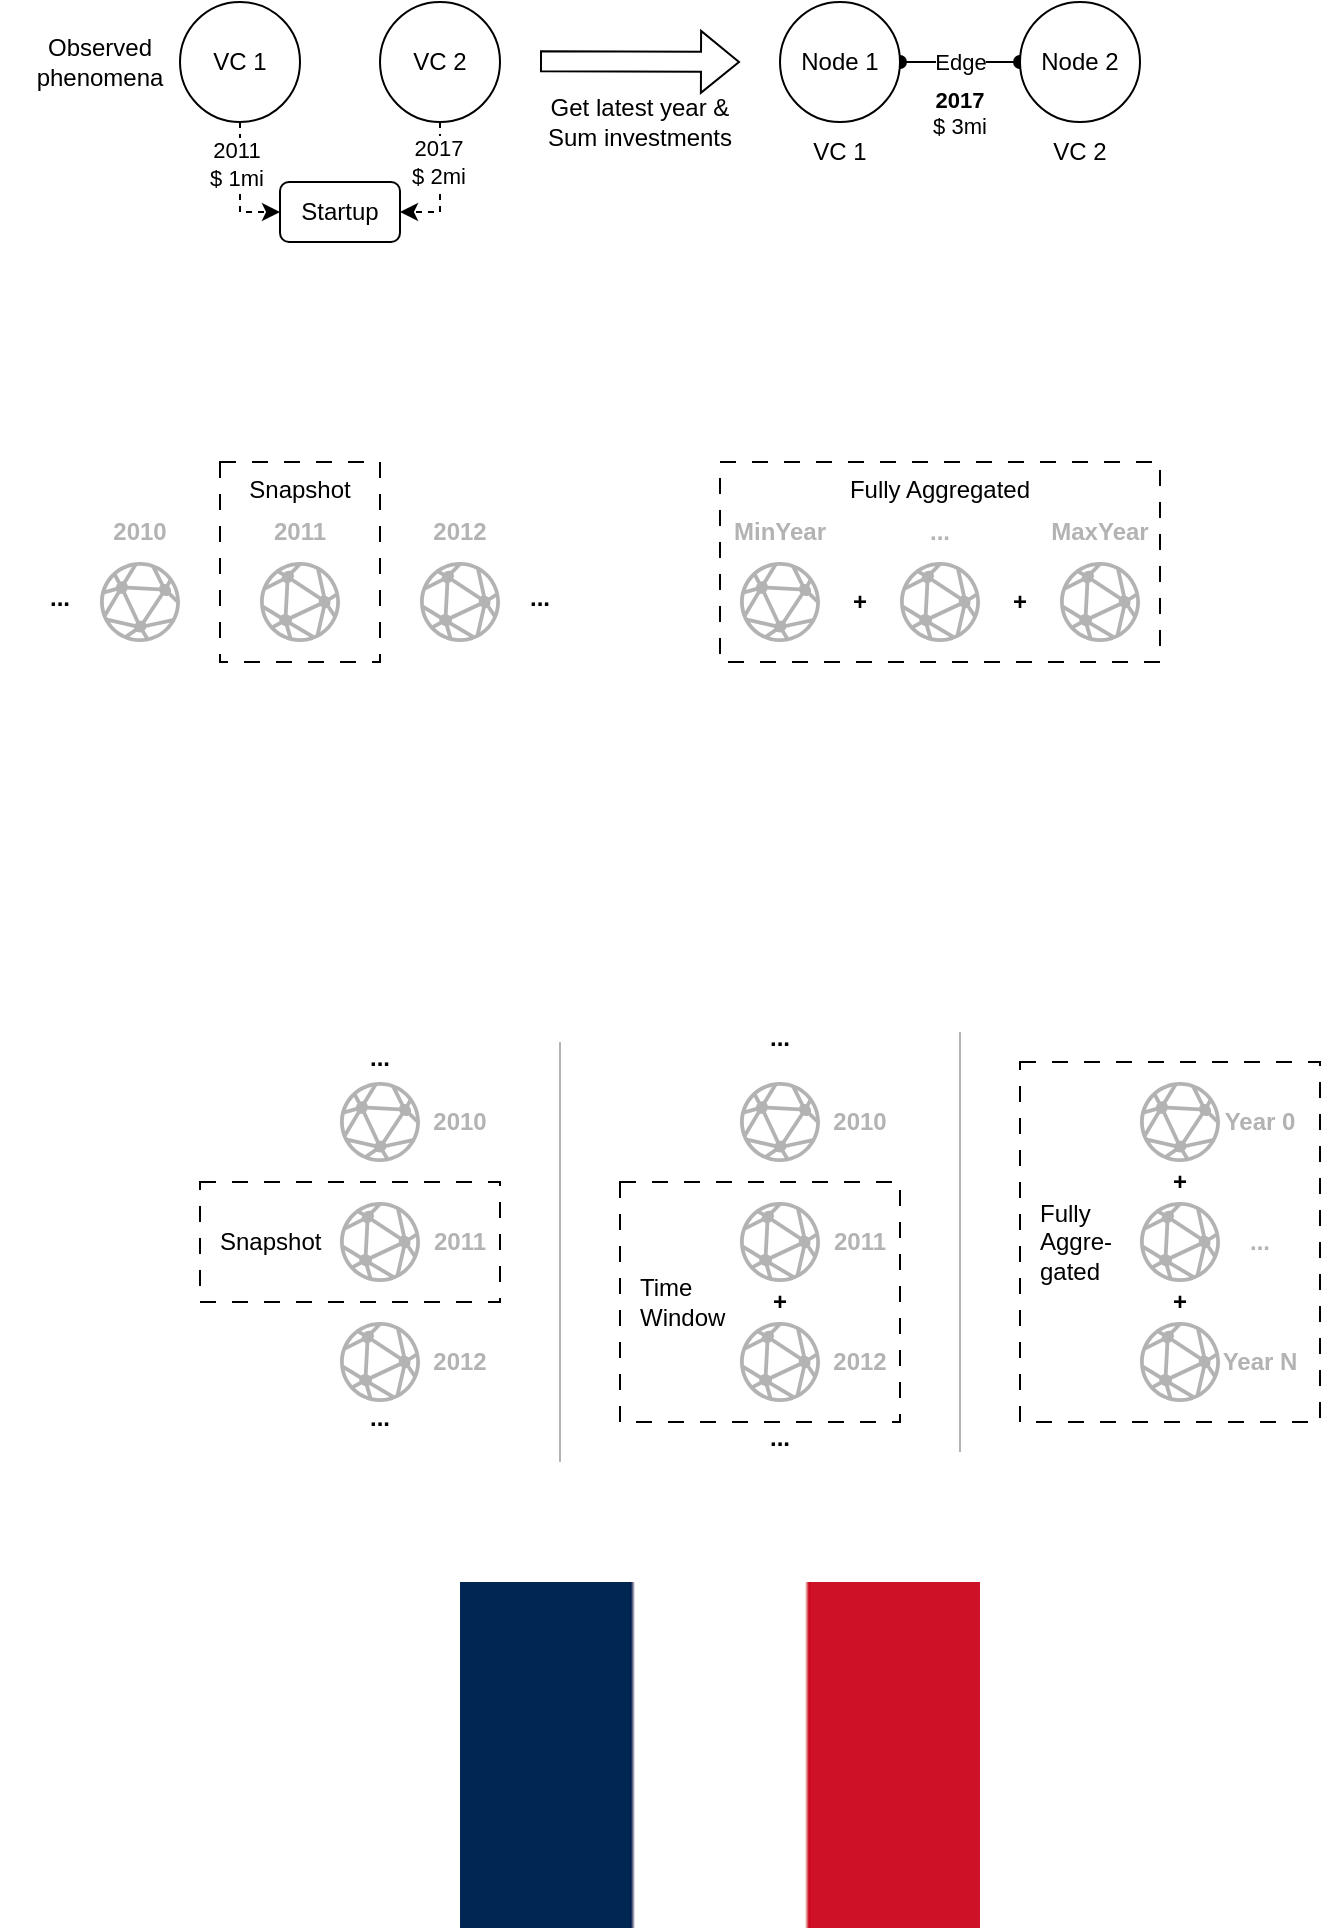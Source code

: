 <mxfile version="26.0.16">
  <diagram name="Page-1" id="Bj0_QASdARDf9qRqiEjv">
    <mxGraphModel dx="893" dy="519" grid="1" gridSize="10" guides="1" tooltips="1" connect="1" arrows="1" fold="1" page="1" pageScale="1" pageWidth="1169" pageHeight="827" math="0" shadow="0">
      <root>
        <mxCell id="0" />
        <mxCell id="1" parent="0" />
        <mxCell id="btaBWANVYXcahimvtC95-86" value="Fully&lt;div&gt;Aggre-&lt;/div&gt;&lt;div&gt;&lt;span style=&quot;background-color: transparent; color: light-dark(rgb(0, 0, 0), rgb(255, 255, 255));&quot;&gt;gated&lt;/span&gt;&lt;/div&gt;" style="rounded=0;whiteSpace=wrap;html=1;verticalAlign=middle;fillColor=none;dashed=1;dashPattern=8 8;align=left;spacingLeft=8;" vertex="1" parent="1">
          <mxGeometry x="700" y="850" width="150" height="180" as="geometry" />
        </mxCell>
        <mxCell id="btaBWANVYXcahimvtC95-52" value="Fully Aggregated" style="rounded=0;whiteSpace=wrap;html=1;verticalAlign=top;fillColor=none;dashed=1;dashPattern=8 8;" vertex="1" parent="1">
          <mxGeometry x="550" y="550" width="220" height="100" as="geometry" />
        </mxCell>
        <mxCell id="btaBWANVYXcahimvtC95-1" value="VC 2" style="ellipse;whiteSpace=wrap;html=1;aspect=fixed;" vertex="1" parent="1">
          <mxGeometry x="380" y="320" width="60" height="60" as="geometry" />
        </mxCell>
        <mxCell id="btaBWANVYXcahimvtC95-6" style="rounded=0;orthogonalLoop=1;jettySize=auto;html=1;edgeStyle=orthogonalEdgeStyle;entryX=0;entryY=0.5;entryDx=0;entryDy=0;dashed=1;" edge="1" parent="1" source="btaBWANVYXcahimvtC95-2" target="btaBWANVYXcahimvtC95-5">
          <mxGeometry relative="1" as="geometry" />
        </mxCell>
        <mxCell id="btaBWANVYXcahimvtC95-8" value="2011&lt;div&gt;$ 1mi&lt;/div&gt;" style="edgeLabel;html=1;align=center;verticalAlign=middle;resizable=0;points=[];" vertex="1" connectable="0" parent="btaBWANVYXcahimvtC95-6">
          <mxGeometry x="-0.216" relative="1" as="geometry">
            <mxPoint x="-2" y="-5" as="offset" />
          </mxGeometry>
        </mxCell>
        <mxCell id="btaBWANVYXcahimvtC95-2" value="VC 1" style="ellipse;whiteSpace=wrap;html=1;aspect=fixed;" vertex="1" parent="1">
          <mxGeometry x="280" y="320" width="60" height="60" as="geometry" />
        </mxCell>
        <mxCell id="btaBWANVYXcahimvtC95-5" value="Startup" style="shape=label;whiteSpace=wrap;html=1;fixedSize=1;rounded=1;" vertex="1" parent="1">
          <mxGeometry x="330" y="410" width="60" height="30" as="geometry" />
        </mxCell>
        <mxCell id="btaBWANVYXcahimvtC95-7" style="rounded=0;orthogonalLoop=1;jettySize=auto;html=1;edgeStyle=orthogonalEdgeStyle;entryX=1;entryY=0.5;entryDx=0;entryDy=0;dashed=1;" edge="1" parent="1" source="btaBWANVYXcahimvtC95-1" target="btaBWANVYXcahimvtC95-5">
          <mxGeometry relative="1" as="geometry">
            <mxPoint x="270" y="387" as="sourcePoint" />
            <mxPoint x="353" y="460" as="targetPoint" />
          </mxGeometry>
        </mxCell>
        <mxCell id="btaBWANVYXcahimvtC95-9" value="2017&lt;div&gt;$ 2mi&lt;/div&gt;" style="edgeLabel;html=1;align=center;verticalAlign=middle;resizable=0;points=[];" vertex="1" connectable="0" parent="btaBWANVYXcahimvtC95-7">
          <mxGeometry x="-0.174" relative="1" as="geometry">
            <mxPoint x="-1" y="-7" as="offset" />
          </mxGeometry>
        </mxCell>
        <mxCell id="btaBWANVYXcahimvtC95-11" style="edgeStyle=orthogonalEdgeStyle;rounded=0;orthogonalLoop=1;jettySize=auto;html=1;endArrow=oval;startFill=1;startArrow=oval;endFill=1;" edge="1" parent="1" source="btaBWANVYXcahimvtC95-13" target="btaBWANVYXcahimvtC95-10">
          <mxGeometry relative="1" as="geometry" />
        </mxCell>
        <mxCell id="btaBWANVYXcahimvtC95-12" value="Edge" style="edgeLabel;html=1;align=center;verticalAlign=middle;resizable=0;points=[];" vertex="1" connectable="0" parent="btaBWANVYXcahimvtC95-11">
          <mxGeometry x="-0.06" y="2" relative="1" as="geometry">
            <mxPoint x="2" y="2" as="offset" />
          </mxGeometry>
        </mxCell>
        <mxCell id="btaBWANVYXcahimvtC95-13" value="Node 1" style="ellipse;whiteSpace=wrap;html=1;aspect=fixed;" vertex="1" parent="1">
          <mxGeometry x="580" y="320" width="60" height="60" as="geometry" />
        </mxCell>
        <mxCell id="btaBWANVYXcahimvtC95-14" value="" style="shape=flexArrow;endArrow=classic;html=1;rounded=0;" edge="1" parent="1">
          <mxGeometry width="50" height="50" relative="1" as="geometry">
            <mxPoint x="460" y="349.66" as="sourcePoint" />
            <mxPoint x="560" y="350" as="targetPoint" />
          </mxGeometry>
        </mxCell>
        <mxCell id="btaBWANVYXcahimvtC95-15" value="VC 1" style="text;html=1;align=center;verticalAlign=middle;whiteSpace=wrap;rounded=0;" vertex="1" parent="1">
          <mxGeometry x="580" y="380" width="60" height="30" as="geometry" />
        </mxCell>
        <mxCell id="btaBWANVYXcahimvtC95-16" value="VC 2" style="text;html=1;align=center;verticalAlign=middle;whiteSpace=wrap;rounded=0;" vertex="1" parent="1">
          <mxGeometry x="700" y="380" width="60" height="30" as="geometry" />
        </mxCell>
        <mxCell id="btaBWANVYXcahimvtC95-17" value="Observed phenomena" style="text;html=1;align=center;verticalAlign=middle;whiteSpace=wrap;rounded=0;" vertex="1" parent="1">
          <mxGeometry x="210" y="335" width="60" height="30" as="geometry" />
        </mxCell>
        <mxCell id="btaBWANVYXcahimvtC95-24" value="" style="sketch=0;html=1;aspect=fixed;strokeColor=none;shadow=0;fillColor=#B3B3B3;verticalAlign=top;labelPosition=center;verticalLabelPosition=bottom;shape=mxgraph.gcp2.network;direction=south;" vertex="1" parent="1">
          <mxGeometry x="240" y="600" width="40" height="40" as="geometry" />
        </mxCell>
        <mxCell id="btaBWANVYXcahimvtC95-25" value="" style="sketch=0;html=1;aspect=fixed;strokeColor=none;shadow=0;fillColor=#B3B3B3;verticalAlign=top;labelPosition=center;verticalLabelPosition=bottom;shape=mxgraph.gcp2.network" vertex="1" parent="1">
          <mxGeometry x="320" y="600" width="40" height="40" as="geometry" />
        </mxCell>
        <mxCell id="btaBWANVYXcahimvtC95-26" value="2010" style="text;html=1;align=center;verticalAlign=middle;whiteSpace=wrap;rounded=0;strokeColor=none;fontColor=#B3B3B3;fontStyle=1" vertex="1" parent="1">
          <mxGeometry x="230" y="570" width="60" height="30" as="geometry" />
        </mxCell>
        <mxCell id="btaBWANVYXcahimvtC95-27" value="2011" style="text;html=1;align=center;verticalAlign=middle;whiteSpace=wrap;rounded=0;strokeColor=none;fontColor=#B3B3B3;fontStyle=1" vertex="1" parent="1">
          <mxGeometry x="310" y="570" width="60" height="30" as="geometry" />
        </mxCell>
        <mxCell id="btaBWANVYXcahimvtC95-30" value="" style="sketch=0;html=1;aspect=fixed;strokeColor=none;shadow=0;fillColor=#B3B3B3;verticalAlign=top;labelPosition=center;verticalLabelPosition=bottom;shape=mxgraph.gcp2.network" vertex="1" parent="1">
          <mxGeometry x="400" y="600" width="40" height="40" as="geometry" />
        </mxCell>
        <mxCell id="btaBWANVYXcahimvtC95-31" value="2012" style="text;html=1;align=center;verticalAlign=middle;whiteSpace=wrap;rounded=0;strokeColor=none;fontColor=#B3B3B3;fontStyle=1" vertex="1" parent="1">
          <mxGeometry x="390" y="570" width="60" height="30" as="geometry" />
        </mxCell>
        <mxCell id="btaBWANVYXcahimvtC95-32" value="Snapshot" style="rounded=0;whiteSpace=wrap;html=1;verticalAlign=top;fillColor=none;dashed=1;dashPattern=8 8;" vertex="1" parent="1">
          <mxGeometry x="300" y="550" width="80" height="100" as="geometry" />
        </mxCell>
        <mxCell id="btaBWANVYXcahimvtC95-33" value="..." style="text;html=1;align=center;verticalAlign=middle;whiteSpace=wrap;rounded=0;fontStyle=1" vertex="1" parent="1">
          <mxGeometry x="190" y="605" width="60" height="25" as="geometry" />
        </mxCell>
        <mxCell id="btaBWANVYXcahimvtC95-34" value="..." style="text;html=1;align=center;verticalAlign=middle;whiteSpace=wrap;rounded=0;fontStyle=1" vertex="1" parent="1">
          <mxGeometry x="430" y="605" width="60" height="25" as="geometry" />
        </mxCell>
        <mxCell id="btaBWANVYXcahimvtC95-46" value="" style="sketch=0;html=1;aspect=fixed;strokeColor=none;shadow=0;fillColor=#B3B3B3;verticalAlign=top;labelPosition=center;verticalLabelPosition=bottom;shape=mxgraph.gcp2.network;direction=south;" vertex="1" parent="1">
          <mxGeometry x="560" y="600" width="40" height="40" as="geometry" />
        </mxCell>
        <mxCell id="btaBWANVYXcahimvtC95-47" value="" style="sketch=0;html=1;aspect=fixed;strokeColor=none;shadow=0;fillColor=#B3B3B3;verticalAlign=top;labelPosition=center;verticalLabelPosition=bottom;shape=mxgraph.gcp2.network" vertex="1" parent="1">
          <mxGeometry x="640" y="600" width="40" height="40" as="geometry" />
        </mxCell>
        <mxCell id="btaBWANVYXcahimvtC95-48" value="MinYear" style="text;html=1;align=center;verticalAlign=middle;whiteSpace=wrap;rounded=0;strokeColor=none;fontColor=#B3B3B3;fontStyle=1" vertex="1" parent="1">
          <mxGeometry x="550" y="570" width="60" height="30" as="geometry" />
        </mxCell>
        <mxCell id="btaBWANVYXcahimvtC95-49" value="..." style="text;html=1;align=center;verticalAlign=middle;whiteSpace=wrap;rounded=0;strokeColor=none;fontColor=#B3B3B3;fontStyle=1" vertex="1" parent="1">
          <mxGeometry x="630" y="570" width="60" height="30" as="geometry" />
        </mxCell>
        <mxCell id="btaBWANVYXcahimvtC95-50" value="" style="sketch=0;html=1;aspect=fixed;strokeColor=none;shadow=0;fillColor=#B3B3B3;verticalAlign=top;labelPosition=center;verticalLabelPosition=bottom;shape=mxgraph.gcp2.network" vertex="1" parent="1">
          <mxGeometry x="720" y="600" width="40" height="40" as="geometry" />
        </mxCell>
        <mxCell id="btaBWANVYXcahimvtC95-51" value="MaxYear" style="text;html=1;align=center;verticalAlign=middle;whiteSpace=wrap;rounded=0;strokeColor=none;fontColor=#B3B3B3;fontStyle=1" vertex="1" parent="1">
          <mxGeometry x="710" y="570" width="60" height="30" as="geometry" />
        </mxCell>
        <mxCell id="btaBWANVYXcahimvtC95-54" value="+" style="text;html=1;align=center;verticalAlign=middle;whiteSpace=wrap;rounded=0;fontStyle=1" vertex="1" parent="1">
          <mxGeometry x="590" y="610" width="60" height="20" as="geometry" />
        </mxCell>
        <mxCell id="btaBWANVYXcahimvtC95-55" value="+" style="text;html=1;align=center;verticalAlign=middle;whiteSpace=wrap;rounded=0;fontStyle=1" vertex="1" parent="1">
          <mxGeometry x="670" y="610" width="60" height="20" as="geometry" />
        </mxCell>
        <mxCell id="btaBWANVYXcahimvtC95-57" value="" style="sketch=0;html=1;aspect=fixed;strokeColor=none;shadow=0;fillColor=#B3B3B3;verticalAlign=top;labelPosition=center;verticalLabelPosition=bottom;shape=mxgraph.gcp2.network;direction=south;" vertex="1" parent="1">
          <mxGeometry x="360" y="860" width="40" height="40" as="geometry" />
        </mxCell>
        <mxCell id="btaBWANVYXcahimvtC95-58" value="" style="sketch=0;html=1;aspect=fixed;strokeColor=none;shadow=0;fillColor=#B3B3B3;verticalAlign=top;labelPosition=center;verticalLabelPosition=bottom;shape=mxgraph.gcp2.network" vertex="1" parent="1">
          <mxGeometry x="360" y="920" width="40" height="40" as="geometry" />
        </mxCell>
        <mxCell id="btaBWANVYXcahimvtC95-59" value="2010" style="text;html=1;align=center;verticalAlign=middle;whiteSpace=wrap;rounded=0;strokeColor=none;fontColor=#B3B3B3;fontStyle=1" vertex="1" parent="1">
          <mxGeometry x="400" y="865" width="40" height="30" as="geometry" />
        </mxCell>
        <mxCell id="btaBWANVYXcahimvtC95-60" value="2011" style="text;html=1;align=center;verticalAlign=middle;whiteSpace=wrap;rounded=0;strokeColor=none;fontColor=#B3B3B3;fontStyle=1" vertex="1" parent="1">
          <mxGeometry x="400" y="925" width="40" height="30" as="geometry" />
        </mxCell>
        <mxCell id="btaBWANVYXcahimvtC95-61" value="" style="sketch=0;html=1;aspect=fixed;strokeColor=none;shadow=0;fillColor=#B3B3B3;verticalAlign=top;labelPosition=center;verticalLabelPosition=bottom;shape=mxgraph.gcp2.network" vertex="1" parent="1">
          <mxGeometry x="360" y="980" width="40" height="40" as="geometry" />
        </mxCell>
        <mxCell id="btaBWANVYXcahimvtC95-62" value="2012" style="text;html=1;align=center;verticalAlign=middle;whiteSpace=wrap;rounded=0;strokeColor=none;fontColor=#B3B3B3;fontStyle=1" vertex="1" parent="1">
          <mxGeometry x="400" y="985" width="40" height="30" as="geometry" />
        </mxCell>
        <mxCell id="btaBWANVYXcahimvtC95-63" value="Snapshot" style="rounded=0;whiteSpace=wrap;html=1;verticalAlign=middle;fillColor=none;dashed=1;dashPattern=8 8;align=left;spacingLeft=8;" vertex="1" parent="1">
          <mxGeometry x="290" y="910" width="150" height="60" as="geometry" />
        </mxCell>
        <mxCell id="btaBWANVYXcahimvtC95-64" value="..." style="text;html=1;align=center;verticalAlign=middle;whiteSpace=wrap;rounded=0;fontStyle=1" vertex="1" parent="1">
          <mxGeometry x="370" y="835" width="20" height="25" as="geometry" />
        </mxCell>
        <mxCell id="btaBWANVYXcahimvtC95-65" value="..." style="text;html=1;align=center;verticalAlign=middle;whiteSpace=wrap;rounded=0;fontStyle=1" vertex="1" parent="1">
          <mxGeometry x="370" y="1015" width="20" height="25" as="geometry" />
        </mxCell>
        <mxCell id="btaBWANVYXcahimvtC95-69" value="" style="sketch=0;html=1;aspect=fixed;strokeColor=none;shadow=0;fillColor=#B3B3B3;verticalAlign=top;labelPosition=center;verticalLabelPosition=bottom;shape=mxgraph.gcp2.network;direction=south;" vertex="1" parent="1">
          <mxGeometry x="560" y="860" width="40" height="40" as="geometry" />
        </mxCell>
        <mxCell id="btaBWANVYXcahimvtC95-70" value="" style="sketch=0;html=1;aspect=fixed;strokeColor=none;shadow=0;fillColor=#B3B3B3;verticalAlign=top;labelPosition=center;verticalLabelPosition=bottom;shape=mxgraph.gcp2.network" vertex="1" parent="1">
          <mxGeometry x="560" y="920" width="40" height="40" as="geometry" />
        </mxCell>
        <mxCell id="btaBWANVYXcahimvtC95-71" value="2010" style="text;html=1;align=center;verticalAlign=middle;whiteSpace=wrap;rounded=0;strokeColor=none;fontColor=#B3B3B3;fontStyle=1" vertex="1" parent="1">
          <mxGeometry x="600" y="865" width="40" height="30" as="geometry" />
        </mxCell>
        <mxCell id="btaBWANVYXcahimvtC95-72" value="2011" style="text;html=1;align=center;verticalAlign=middle;whiteSpace=wrap;rounded=0;strokeColor=none;fontColor=#B3B3B3;fontStyle=1" vertex="1" parent="1">
          <mxGeometry x="600" y="925" width="40" height="30" as="geometry" />
        </mxCell>
        <mxCell id="btaBWANVYXcahimvtC95-73" value="" style="sketch=0;html=1;aspect=fixed;strokeColor=none;shadow=0;fillColor=#B3B3B3;verticalAlign=top;labelPosition=center;verticalLabelPosition=bottom;shape=mxgraph.gcp2.network" vertex="1" parent="1">
          <mxGeometry x="560" y="980" width="40" height="40" as="geometry" />
        </mxCell>
        <mxCell id="btaBWANVYXcahimvtC95-74" value="2012" style="text;html=1;align=center;verticalAlign=middle;whiteSpace=wrap;rounded=0;strokeColor=none;fontColor=#B3B3B3;fontStyle=1" vertex="1" parent="1">
          <mxGeometry x="600" y="985" width="40" height="30" as="geometry" />
        </mxCell>
        <mxCell id="btaBWANVYXcahimvtC95-75" value="Time&lt;div&gt;Window&lt;/div&gt;" style="rounded=0;whiteSpace=wrap;html=1;verticalAlign=middle;fillColor=none;dashed=1;dashPattern=8 8;align=left;spacingLeft=8;" vertex="1" parent="1">
          <mxGeometry x="500" y="910" width="140" height="120" as="geometry" />
        </mxCell>
        <mxCell id="btaBWANVYXcahimvtC95-76" value="..." style="text;html=1;align=center;verticalAlign=middle;whiteSpace=wrap;rounded=0;fontStyle=1" vertex="1" parent="1">
          <mxGeometry x="570" y="825" width="20" height="25" as="geometry" />
        </mxCell>
        <mxCell id="btaBWANVYXcahimvtC95-77" value="..." style="text;html=1;align=center;verticalAlign=middle;whiteSpace=wrap;rounded=0;fontStyle=1" vertex="1" parent="1">
          <mxGeometry x="570" y="1025" width="20" height="25" as="geometry" />
        </mxCell>
        <mxCell id="btaBWANVYXcahimvtC95-79" value="+" style="text;html=1;align=center;verticalAlign=middle;whiteSpace=wrap;rounded=0;fontStyle=1" vertex="1" parent="1">
          <mxGeometry x="570" y="960" width="20" height="20" as="geometry" />
        </mxCell>
        <mxCell id="btaBWANVYXcahimvtC95-80" value="" style="sketch=0;html=1;aspect=fixed;strokeColor=none;shadow=0;fillColor=#B3B3B3;verticalAlign=top;labelPosition=center;verticalLabelPosition=bottom;shape=mxgraph.gcp2.network;direction=south;" vertex="1" parent="1">
          <mxGeometry x="760" y="860" width="40" height="40" as="geometry" />
        </mxCell>
        <mxCell id="btaBWANVYXcahimvtC95-81" value="" style="sketch=0;html=1;aspect=fixed;strokeColor=none;shadow=0;fillColor=#B3B3B3;verticalAlign=top;labelPosition=center;verticalLabelPosition=bottom;shape=mxgraph.gcp2.network" vertex="1" parent="1">
          <mxGeometry x="760" y="920" width="40" height="40" as="geometry" />
        </mxCell>
        <mxCell id="btaBWANVYXcahimvtC95-82" value="Year 0" style="text;html=1;align=center;verticalAlign=middle;whiteSpace=wrap;rounded=0;strokeColor=none;fontColor=#B3B3B3;fontStyle=1" vertex="1" parent="1">
          <mxGeometry x="800" y="865" width="40" height="30" as="geometry" />
        </mxCell>
        <mxCell id="btaBWANVYXcahimvtC95-83" value="..." style="text;html=1;align=center;verticalAlign=middle;whiteSpace=wrap;rounded=0;strokeColor=none;fontColor=#B3B3B3;fontStyle=1" vertex="1" parent="1">
          <mxGeometry x="800" y="925" width="40" height="30" as="geometry" />
        </mxCell>
        <mxCell id="btaBWANVYXcahimvtC95-84" value="" style="sketch=0;html=1;aspect=fixed;strokeColor=none;shadow=0;fillColor=#B3B3B3;verticalAlign=top;labelPosition=center;verticalLabelPosition=bottom;shape=mxgraph.gcp2.network" vertex="1" parent="1">
          <mxGeometry x="760" y="980" width="40" height="40" as="geometry" />
        </mxCell>
        <mxCell id="btaBWANVYXcahimvtC95-85" value="Year N" style="text;html=1;align=center;verticalAlign=middle;whiteSpace=wrap;rounded=0;strokeColor=none;fontColor=#B3B3B3;fontStyle=1" vertex="1" parent="1">
          <mxGeometry x="800" y="985" width="40" height="30" as="geometry" />
        </mxCell>
        <mxCell id="btaBWANVYXcahimvtC95-89" value="+" style="text;html=1;align=center;verticalAlign=middle;whiteSpace=wrap;rounded=0;fontStyle=1" vertex="1" parent="1">
          <mxGeometry x="770" y="960" width="20" height="20" as="geometry" />
        </mxCell>
        <mxCell id="btaBWANVYXcahimvtC95-90" value="+" style="text;html=1;align=center;verticalAlign=middle;whiteSpace=wrap;rounded=0;fontStyle=1" vertex="1" parent="1">
          <mxGeometry x="770" y="900" width="20" height="20" as="geometry" />
        </mxCell>
        <mxCell id="btaBWANVYXcahimvtC95-91" value="" style="endArrow=none;html=1;rounded=0;strokeColor=#B3B3B3;" edge="1" parent="1">
          <mxGeometry width="50" height="50" relative="1" as="geometry">
            <mxPoint x="470" y="1050" as="sourcePoint" />
            <mxPoint x="470" y="840" as="targetPoint" />
          </mxGeometry>
        </mxCell>
        <mxCell id="btaBWANVYXcahimvtC95-92" value="" style="endArrow=none;html=1;rounded=0;strokeColor=#B3B3B3;" edge="1" parent="1">
          <mxGeometry width="50" height="50" relative="1" as="geometry">
            <mxPoint x="670" y="1045" as="sourcePoint" />
            <mxPoint x="670" y="835" as="targetPoint" />
          </mxGeometry>
        </mxCell>
        <mxCell id="btaBWANVYXcahimvtC95-93" value="" style="shape=image;verticalLabelPosition=bottom;labelBackgroundColor=default;verticalAlign=top;aspect=fixed;imageAspect=0;image=data:image/png,iVBORw0KGgoAAAANSUhEUgAAAQQAAACtCAMAAABhsvGqAAAAFVBMVEX///8AJlTOESYAGk56fY/ce33NABrfQkIOAAAA5UlEQVR4nO3QSQEAIAADoHn2j2yKvYQIZDSsnYpzZ0MkSJAgQYIECRIkSJAgQYIECRIkSJAgQYIECRIkSJAgQYIECRIkSJAgQYIECRIkSJAgQYIECRIkSJAgQYIECRIkSJAgQYIECRIkSJAgQYIECRIkSJAgQYIECRIkSJAgQYIECRIkSJAgQYIECRIkSJAgQYIECRIkSJAgQYIECRIkSJAgQYIECRIkSJAgQYIECRIkSJAgQYIECRIkSJAgQYIECRIkSJAgQYIECRIkSJAgQYIECRIkSJAgQYIECRIkSJAgQcL3CQ86tbh+5X8kwAAAAABJRU5ErkJggg==;" vertex="1" parent="1">
          <mxGeometry x="420" y="1110" width="260" height="173" as="geometry" />
        </mxCell>
        <mxCell id="btaBWANVYXcahimvtC95-95" value="&lt;b style=&quot;font-size: 11px; text-wrap-mode: nowrap;&quot;&gt;2017&lt;/b&gt;&lt;div style=&quot;font-size: 11px; text-wrap-mode: nowrap;&quot;&gt;$ 3mi&lt;/div&gt;" style="text;html=1;align=center;verticalAlign=middle;whiteSpace=wrap;rounded=0;" vertex="1" parent="1">
          <mxGeometry x="640" y="360" width="60" height="30" as="geometry" />
        </mxCell>
        <mxCell id="btaBWANVYXcahimvtC95-96" value="Get latest year &amp;amp;&lt;div&gt;Sum investments&lt;/div&gt;" style="text;html=1;align=center;verticalAlign=middle;whiteSpace=wrap;rounded=0;" vertex="1" parent="1">
          <mxGeometry x="460" y="365" width="100" height="30" as="geometry" />
        </mxCell>
        <mxCell id="btaBWANVYXcahimvtC95-10" value="Node 2" style="ellipse;whiteSpace=wrap;html=1;aspect=fixed;" vertex="1" parent="1">
          <mxGeometry x="700" y="320" width="60" height="60" as="geometry" />
        </mxCell>
      </root>
    </mxGraphModel>
  </diagram>
</mxfile>

